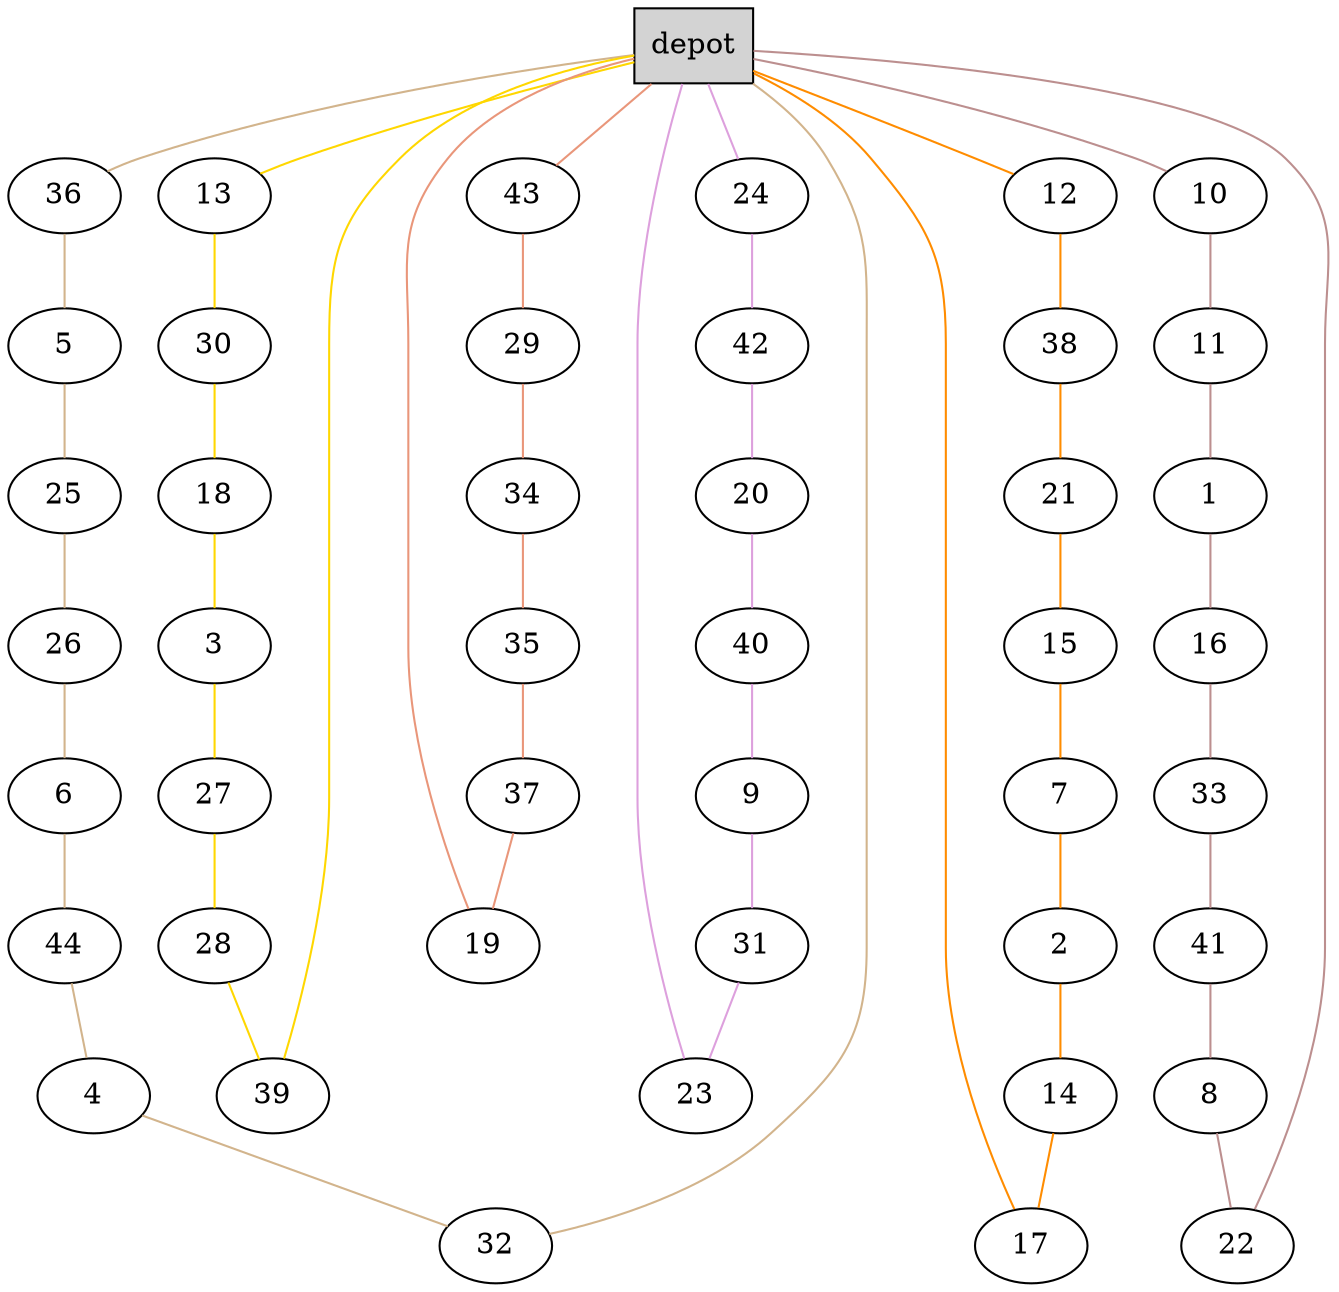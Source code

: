 graph G {
  0[shape = box, label = "depot", style = filled ];
  43[shape = ellipse];
  "0"--"43"[color = darksalmon];
  29[shape = ellipse];
  "43"--"29"[color = darksalmon];
  34[shape = ellipse];
  "29"--"34"[color = darksalmon];
  35[shape = ellipse];
  "34"--"35"[color = darksalmon];
  37[shape = ellipse];
  "35"--"37"[color = darksalmon];
  19[shape = ellipse];
  "37"--"19"[color = darksalmon];
  "19"--"0"[color = darksalmon];
  13[shape = ellipse];
  "0"--"13"[color = gold];
  30[shape = ellipse];
  "13"--"30"[color = gold];
  18[shape = ellipse];
  "30"--"18"[color = gold];
  3[shape = ellipse];
  "18"--"3"[color = gold];
  27[shape = ellipse];
  "3"--"27"[color = gold];
  28[shape = ellipse];
  "27"--"28"[color = gold];
  39[shape = ellipse];
  "28"--"39"[color = gold];
  "39"--"0"[color = gold];
  24[shape = ellipse];
  "0"--"24"[color = plum];
  42[shape = ellipse];
  "24"--"42"[color = plum];
  20[shape = ellipse];
  "42"--"20"[color = plum];
  40[shape = ellipse];
  "20"--"40"[color = plum];
  9[shape = ellipse];
  "40"--"9"[color = plum];
  31[shape = ellipse];
  "9"--"31"[color = plum];
  23[shape = ellipse];
  "31"--"23"[color = plum];
  "23"--"0"[color = plum];
  36[shape = ellipse];
  "0"--"36"[color = tan];
  5[shape = ellipse];
  "36"--"5"[color = tan];
  25[shape = ellipse];
  "5"--"25"[color = tan];
  26[shape = ellipse];
  "25"--"26"[color = tan];
  6[shape = ellipse];
  "26"--"6"[color = tan];
  44[shape = ellipse];
  "6"--"44"[color = tan];
  4[shape = ellipse];
  "44"--"4"[color = tan];
  32[shape = ellipse];
  "4"--"32"[color = tan];
  "32"--"0"[color = tan];
  12[shape = ellipse];
  "0"--"12"[color = darkorange];
  38[shape = ellipse];
  "12"--"38"[color = darkorange];
  21[shape = ellipse];
  "38"--"21"[color = darkorange];
  15[shape = ellipse];
  "21"--"15"[color = darkorange];
  7[shape = ellipse];
  "15"--"7"[color = darkorange];
  2[shape = ellipse];
  "7"--"2"[color = darkorange];
  14[shape = ellipse];
  "2"--"14"[color = darkorange];
  17[shape = ellipse];
  "14"--"17"[color = darkorange];
  "17"--"0"[color = darkorange];
  10[shape = ellipse];
  "0"--"10"[color = rosybrown];
  11[shape = ellipse];
  "10"--"11"[color = rosybrown];
  1[shape = ellipse];
  "11"--"1"[color = rosybrown];
  16[shape = ellipse];
  "1"--"16"[color = rosybrown];
  33[shape = ellipse];
  "16"--"33"[color = rosybrown];
  41[shape = ellipse];
  "33"--"41"[color = rosybrown];
  8[shape = ellipse];
  "41"--"8"[color = rosybrown];
  22[shape = ellipse];
  "8"--"22"[color = rosybrown];
  "22"--"0"[color = rosybrown];
}
